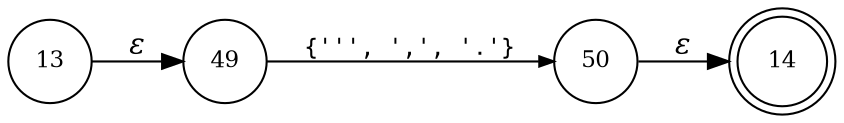 digraph ATN {
rankdir=LR;
s14[fontsize=11, label="14", shape=doublecircle, fixedsize=true, width=.6];
s50[fontsize=11,label="50", shape=circle, fixedsize=true, width=.55, peripheries=1];
s49[fontsize=11,label="49", shape=circle, fixedsize=true, width=.55, peripheries=1];
s13[fontsize=11,label="13", shape=circle, fixedsize=true, width=.55, peripheries=1];
s13 -> s49 [fontname="Times-Italic", label="&epsilon;"];
s49 -> s50 [fontsize=11, fontname="Courier", arrowsize=.7, label = "{''', ',', '.'}", arrowhead = normal];
s50 -> s14 [fontname="Times-Italic", label="&epsilon;"];
}